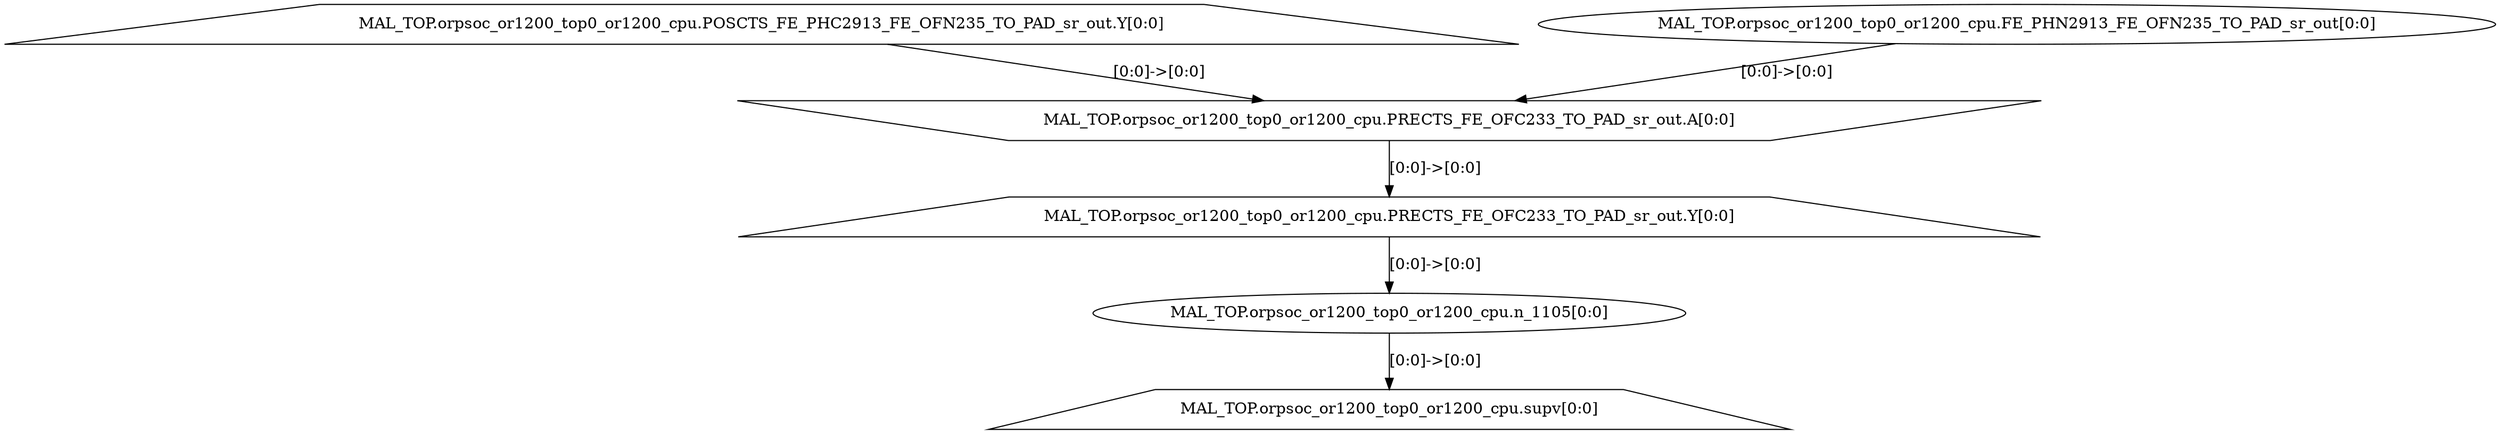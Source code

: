 digraph G {
	"MAL_TOP.orpsoc_or1200_top0_or1200_cpu.supv" [shape=trapezium, label="MAL_TOP.orpsoc_or1200_top0_or1200_cpu.supv[0:0]"]; /* Output */
	"MAL_TOP.orpsoc_or1200_top0_or1200_cpu.n_1105" [shape=ellipse, label="MAL_TOP.orpsoc_or1200_top0_or1200_cpu.n_1105[0:0]"];
	"MAL_TOP.orpsoc_or1200_top0_or1200_cpu.n_1105" -> "MAL_TOP.orpsoc_or1200_top0_or1200_cpu.supv"[label="[0:0]->[0:0]"];
	"MAL_TOP.orpsoc_or1200_top0_or1200_cpu.PRECTS_FE_OFC233_TO_PAD_sr_out.Y" [shape=trapezium, label="MAL_TOP.orpsoc_or1200_top0_or1200_cpu.PRECTS_FE_OFC233_TO_PAD_sr_out.Y[0:0]"]; /* Output */
	"MAL_TOP.orpsoc_or1200_top0_or1200_cpu.PRECTS_FE_OFC233_TO_PAD_sr_out.Y" -> "MAL_TOP.orpsoc_or1200_top0_or1200_cpu.n_1105"[label="[0:0]->[0:0]"];
	"MAL_TOP.orpsoc_or1200_top0_or1200_cpu.PRECTS_FE_OFC233_TO_PAD_sr_out.A" [shape=invtrapezium, label="MAL_TOP.orpsoc_or1200_top0_or1200_cpu.PRECTS_FE_OFC233_TO_PAD_sr_out.A[0:0]"]; /* Input */
	"MAL_TOP.orpsoc_or1200_top0_or1200_cpu.PRECTS_FE_OFC233_TO_PAD_sr_out.A" -> "MAL_TOP.orpsoc_or1200_top0_or1200_cpu.PRECTS_FE_OFC233_TO_PAD_sr_out.Y"[label="[0:0]->[0:0]"];
	"MAL_TOP.orpsoc_or1200_top0_or1200_cpu.POSCTS_FE_PHC2913_FE_OFN235_TO_PAD_sr_out.Y" [shape=trapezium, label="MAL_TOP.orpsoc_or1200_top0_or1200_cpu.POSCTS_FE_PHC2913_FE_OFN235_TO_PAD_sr_out.Y[0:0]"]; /* Output */
	"MAL_TOP.orpsoc_or1200_top0_or1200_cpu.POSCTS_FE_PHC2913_FE_OFN235_TO_PAD_sr_out.Y" -> "MAL_TOP.orpsoc_or1200_top0_or1200_cpu.PRECTS_FE_OFC233_TO_PAD_sr_out.A"[label="[0:0]->[0:0]"];
	"MAL_TOP.orpsoc_or1200_top0_or1200_cpu.FE_PHN2913_FE_OFN235_TO_PAD_sr_out" [shape=ellipse, label="MAL_TOP.orpsoc_or1200_top0_or1200_cpu.FE_PHN2913_FE_OFN235_TO_PAD_sr_out[0:0]"];
	"MAL_TOP.orpsoc_or1200_top0_or1200_cpu.FE_PHN2913_FE_OFN235_TO_PAD_sr_out" -> "MAL_TOP.orpsoc_or1200_top0_or1200_cpu.PRECTS_FE_OFC233_TO_PAD_sr_out.A"[label="[0:0]->[0:0]"];
}
